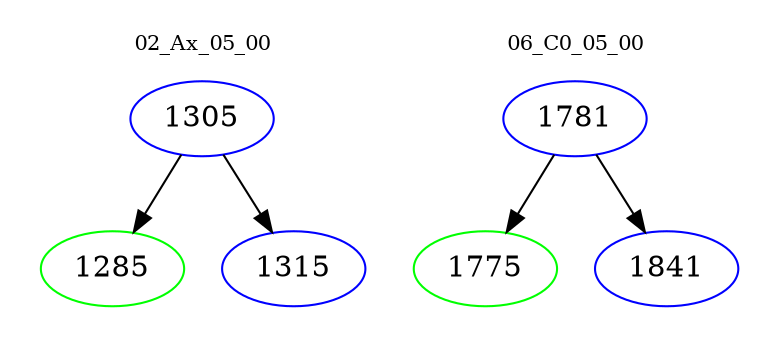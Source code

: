 digraph{
subgraph cluster_0 {
color = white
label = "02_Ax_05_00";
fontsize=10;
T0_1305 [label="1305", color="blue"]
T0_1305 -> T0_1285 [color="black"]
T0_1285 [label="1285", color="green"]
T0_1305 -> T0_1315 [color="black"]
T0_1315 [label="1315", color="blue"]
}
subgraph cluster_1 {
color = white
label = "06_C0_05_00";
fontsize=10;
T1_1781 [label="1781", color="blue"]
T1_1781 -> T1_1775 [color="black"]
T1_1775 [label="1775", color="green"]
T1_1781 -> T1_1841 [color="black"]
T1_1841 [label="1841", color="blue"]
}
}

